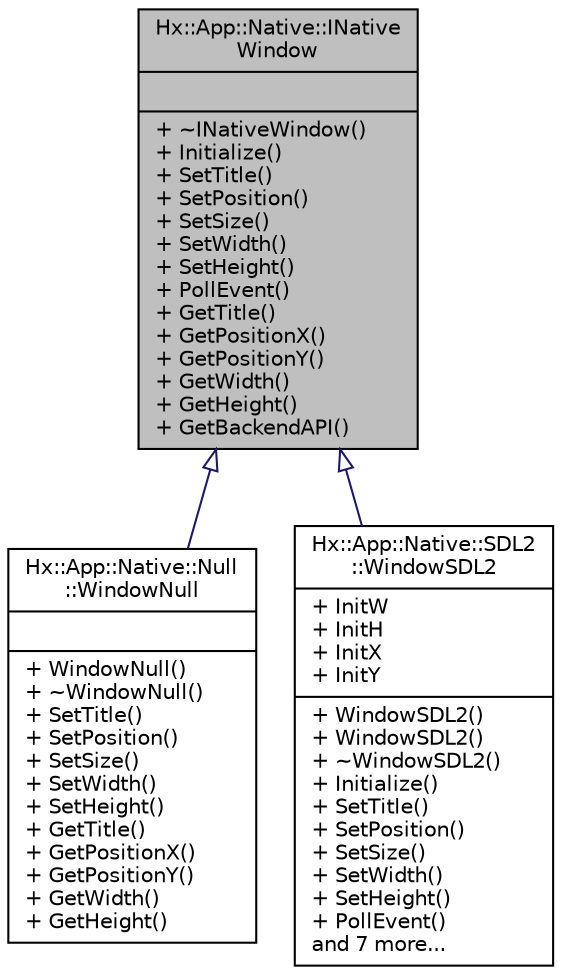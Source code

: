 digraph "Hx::App::Native::INativeWindow"
{
  edge [fontname="Helvetica",fontsize="10",labelfontname="Helvetica",labelfontsize="10"];
  node [fontname="Helvetica",fontsize="10",shape=record];
  Node0 [label="{Hx::App::Native::INative\lWindow\n||+ ~INativeWindow()\l+ Initialize()\l+ SetTitle()\l+ SetPosition()\l+ SetSize()\l+ SetWidth()\l+ SetHeight()\l+ PollEvent()\l+ GetTitle()\l+ GetPositionX()\l+ GetPositionY()\l+ GetWidth()\l+ GetHeight()\l+ GetBackendAPI()\l}",height=0.2,width=0.4,color="black", fillcolor="grey75", style="filled", fontcolor="black"];
  Node0 -> Node1 [dir="back",color="midnightblue",fontsize="10",style="solid",arrowtail="onormal",fontname="Helvetica"];
  Node1 [label="{Hx::App::Native::Null\l::WindowNull\n||+ WindowNull()\l+ ~WindowNull()\l+ SetTitle()\l+ SetPosition()\l+ SetSize()\l+ SetWidth()\l+ SetHeight()\l+ GetTitle()\l+ GetPositionX()\l+ GetPositionY()\l+ GetWidth()\l+ GetHeight()\l}",height=0.2,width=0.4,color="black", fillcolor="white", style="filled",URL="$classHx_1_1App_1_1Native_1_1Null_1_1WindowNull.html"];
  Node0 -> Node2 [dir="back",color="midnightblue",fontsize="10",style="solid",arrowtail="onormal",fontname="Helvetica"];
  Node2 [label="{Hx::App::Native::SDL2\l::WindowSDL2\n|+ InitW\l+ InitH\l+ InitX\l+ InitY\l|+ WindowSDL2()\l+ WindowSDL2()\l+ ~WindowSDL2()\l+ Initialize()\l+ SetTitle()\l+ SetPosition()\l+ SetSize()\l+ SetWidth()\l+ SetHeight()\l+ PollEvent()\land 7 more...\l}",height=0.2,width=0.4,color="black", fillcolor="white", style="filled",URL="$classHx_1_1App_1_1Native_1_1SDL2_1_1WindowSDL2.html"];
}
